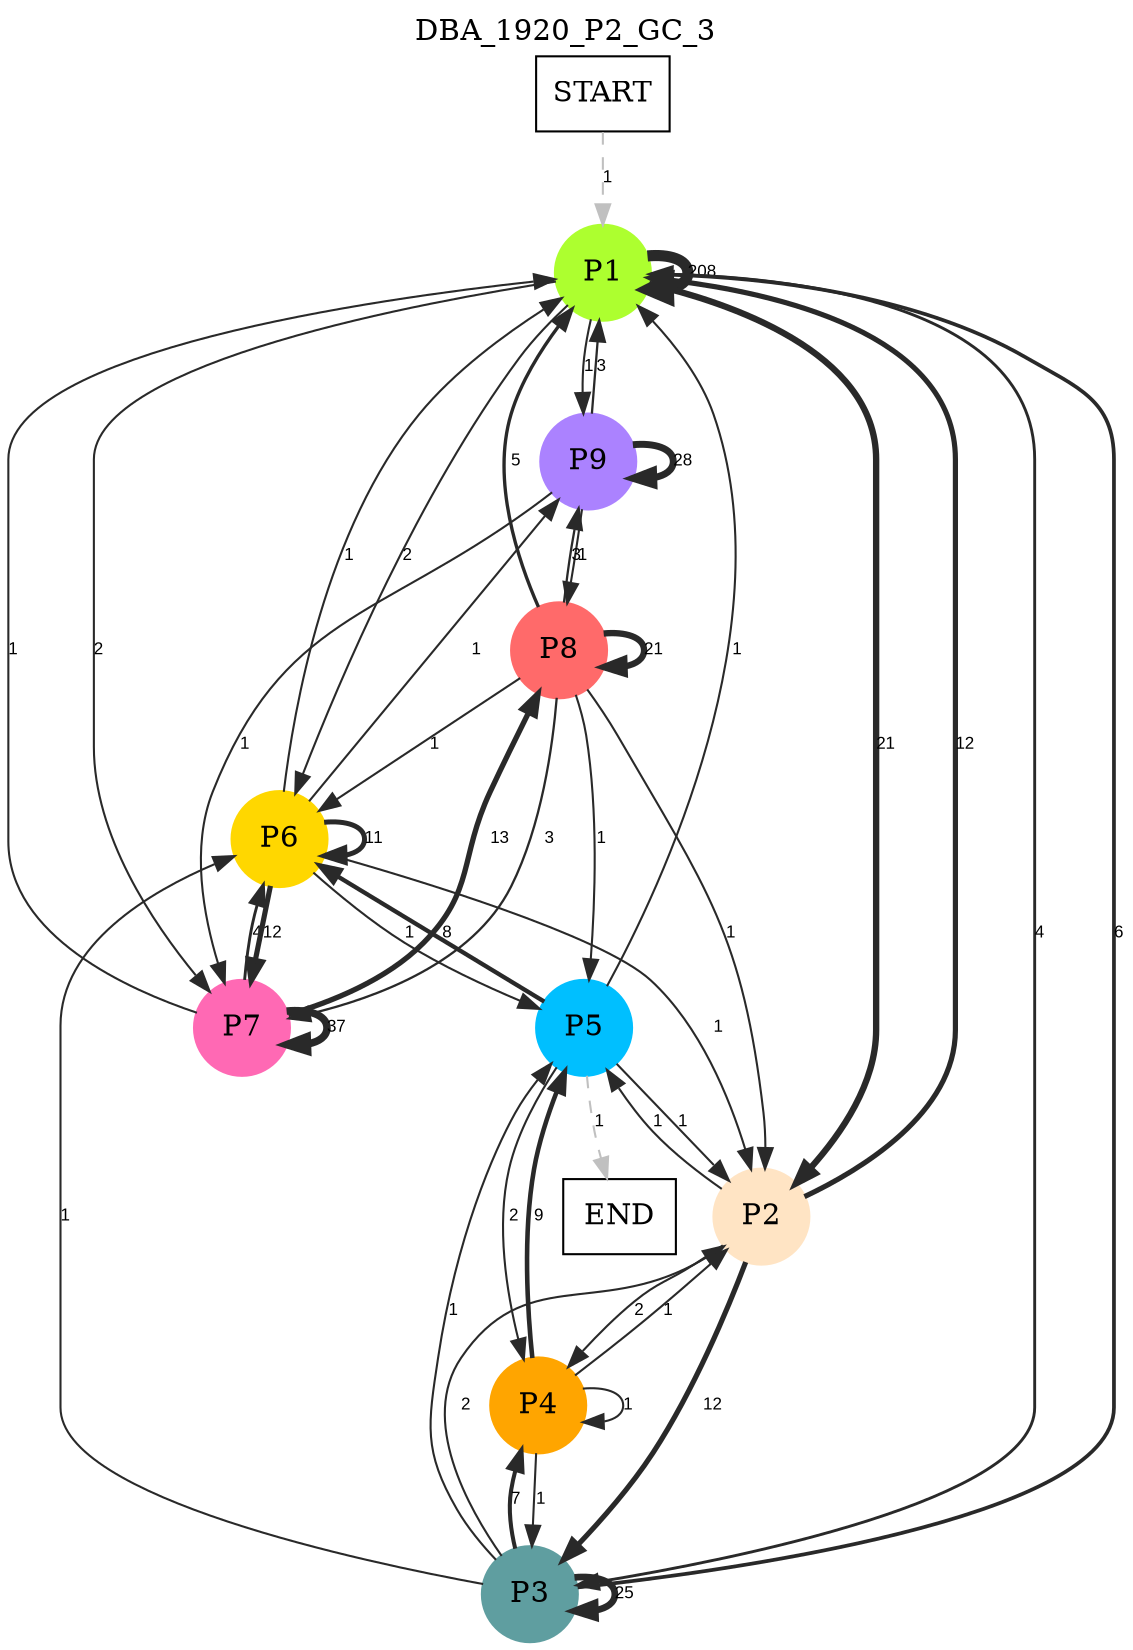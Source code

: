 digraph DBA_1920_P2_GC_3 {
	labelloc="t";
	label=DBA_1920_P2_GC_3;
	dpi = 150
	size="16,11!";
	margin = 0;
"START" [shape=box, fillcolor=white, style=filled, color=black]
"P1" [shape=circle, color=greenyellow, style=filled]
"P9" [shape=circle, color=mediumpurple1, style=filled]
"P2" [shape=circle, color=bisque, style=filled]
"P3" [shape=circle, color=cadetblue, style=filled]
"P4" [shape=circle, color=orange, style=filled]
"P5" [shape=circle, color=deepskyblue, style=filled]
"P7" [shape=circle, color=hotpink, style=filled]
"P8" [shape=circle, color=indianred1, style=filled]
"P6" [shape=circle, color=gold, style=filled]
"END" [shape=box, fillcolor=white, style=filled, color=black]
"START" -> "P1" [ style = dashed color=grey label ="1" labelfloat=false fontname="Arial" fontsize=8]

"P1" -> "P1" [ color=grey16 penwidth = "5.33753807970132"label ="208" labelfloat=false fontname="Arial" fontsize=8]

"P1" -> "P9" [ color=grey16 penwidth = "1"label ="1" labelfloat=false fontname="Arial" fontsize=8]

"P1" -> "P2" [ color=grey16 penwidth = "3.04452243772342"label ="21" labelfloat=false fontname="Arial" fontsize=8]

"P1" -> "P3" [ color=grey16 penwidth = "1.38629436111989"label ="4" labelfloat=false fontname="Arial" fontsize=8]

"P1" -> "P7" [ color=grey16 penwidth = "1"label ="2" labelfloat=false fontname="Arial" fontsize=8]

"P1" -> "P6" [ color=grey16 penwidth = "1"label ="2" labelfloat=false fontname="Arial" fontsize=8]

"P9" -> "P1" [ color=grey16 penwidth = "1.09861228866811"label ="3" labelfloat=false fontname="Arial" fontsize=8]

"P9" -> "P9" [ color=grey16 penwidth = "3.3322045101752"label ="28" labelfloat=false fontname="Arial" fontsize=8]

"P9" -> "P7" [ color=grey16 penwidth = "1"label ="1" labelfloat=false fontname="Arial" fontsize=8]

"P9" -> "P8" [ color=grey16 penwidth = "1"label ="1" labelfloat=false fontname="Arial" fontsize=8]

"P2" -> "P1" [ color=grey16 penwidth = "2.484906649788"label ="12" labelfloat=false fontname="Arial" fontsize=8]

"P2" -> "P3" [ color=grey16 penwidth = "2.484906649788"label ="12" labelfloat=false fontname="Arial" fontsize=8]

"P2" -> "P4" [ color=grey16 penwidth = "1"label ="2" labelfloat=false fontname="Arial" fontsize=8]

"P2" -> "P5" [ color=grey16 penwidth = "1"label ="1" labelfloat=false fontname="Arial" fontsize=8]

"P3" -> "P1" [ color=grey16 penwidth = "1.79175946922805"label ="6" labelfloat=false fontname="Arial" fontsize=8]

"P3" -> "P2" [ color=grey16 penwidth = "1"label ="2" labelfloat=false fontname="Arial" fontsize=8]

"P3" -> "P3" [ color=grey16 penwidth = "3.2188758248682"label ="25" labelfloat=false fontname="Arial" fontsize=8]

"P3" -> "P4" [ color=grey16 penwidth = "1.94591014905531"label ="7" labelfloat=false fontname="Arial" fontsize=8]

"P3" -> "P5" [ color=grey16 penwidth = "1"label ="1" labelfloat=false fontname="Arial" fontsize=8]

"P3" -> "P6" [ color=grey16 penwidth = "1"label ="1" labelfloat=false fontname="Arial" fontsize=8]

"P4" -> "P2" [ color=grey16 penwidth = "1"label ="1" labelfloat=false fontname="Arial" fontsize=8]

"P4" -> "P3" [ color=grey16 penwidth = "1"label ="1" labelfloat=false fontname="Arial" fontsize=8]

"P4" -> "P4" [ color=grey16 penwidth = "1"label ="1" labelfloat=false fontname="Arial" fontsize=8]

"P4" -> "P5" [ color=grey16 penwidth = "2.19722457733622"label ="9" labelfloat=false fontname="Arial" fontsize=8]

"P5" -> "P1" [ color=grey16 penwidth = "1"label ="1" labelfloat=false fontname="Arial" fontsize=8]

"P5" -> "P2" [ color=grey16 penwidth = "1"label ="1" labelfloat=false fontname="Arial" fontsize=8]

"P5" -> "P4" [ color=grey16 penwidth = "1"label ="2" labelfloat=false fontname="Arial" fontsize=8]

"P5" -> "P6" [ color=grey16 penwidth = "2.07944154167984"label ="8" labelfloat=false fontname="Arial" fontsize=8]

"P5" -> "END" [ style = dashed color=grey label ="1" labelfloat=false fontname="Arial" fontsize=8]

"P7" -> "P1" [ color=grey16 penwidth = "1"label ="1" labelfloat=false fontname="Arial" fontsize=8]

"P7" -> "P7" [ color=grey16 penwidth = "3.61091791264422"label ="37" labelfloat=false fontname="Arial" fontsize=8]

"P7" -> "P8" [ color=grey16 penwidth = "2.56494935746154"label ="13" labelfloat=false fontname="Arial" fontsize=8]

"P7" -> "P6" [ color=grey16 penwidth = "1.38629436111989"label ="4" labelfloat=false fontname="Arial" fontsize=8]

"P8" -> "P1" [ color=grey16 penwidth = "1.6094379124341"label ="5" labelfloat=false fontname="Arial" fontsize=8]

"P8" -> "P9" [ color=grey16 penwidth = "1.09861228866811"label ="3" labelfloat=false fontname="Arial" fontsize=8]

"P8" -> "P2" [ color=grey16 penwidth = "1"label ="1" labelfloat=false fontname="Arial" fontsize=8]

"P8" -> "P5" [ color=grey16 penwidth = "1"label ="1" labelfloat=false fontname="Arial" fontsize=8]

"P8" -> "P7" [ color=grey16 penwidth = "1.09861228866811"label ="3" labelfloat=false fontname="Arial" fontsize=8]

"P8" -> "P8" [ color=grey16 penwidth = "3.04452243772342"label ="21" labelfloat=false fontname="Arial" fontsize=8]

"P8" -> "P6" [ color=grey16 penwidth = "1"label ="1" labelfloat=false fontname="Arial" fontsize=8]

"P6" -> "P1" [ color=grey16 penwidth = "1"label ="1" labelfloat=false fontname="Arial" fontsize=8]

"P6" -> "P9" [ color=grey16 penwidth = "1"label ="1" labelfloat=false fontname="Arial" fontsize=8]

"P6" -> "P2" [ color=grey16 penwidth = "1"label ="1" labelfloat=false fontname="Arial" fontsize=8]

"P6" -> "P5" [ color=grey16 penwidth = "1"label ="1" labelfloat=false fontname="Arial" fontsize=8]

"P6" -> "P7" [ color=grey16 penwidth = "2.484906649788"label ="12" labelfloat=false fontname="Arial" fontsize=8]

"P6" -> "P6" [ color=grey16 penwidth = "2.39789527279837"label ="11" labelfloat=false fontname="Arial" fontsize=8]

}
